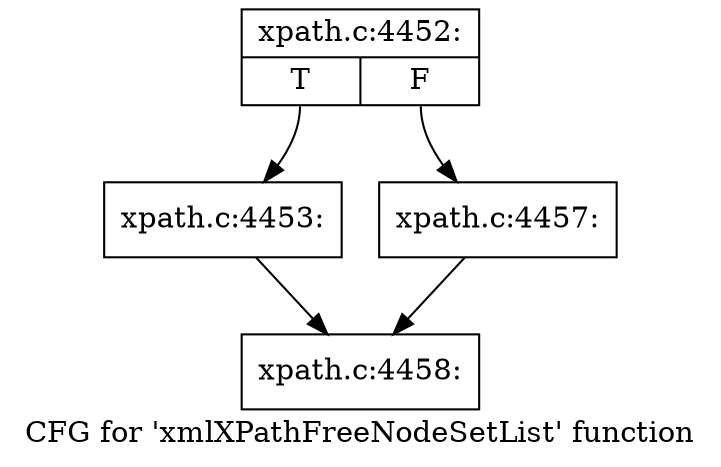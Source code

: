 digraph "CFG for 'xmlXPathFreeNodeSetList' function" {
	label="CFG for 'xmlXPathFreeNodeSetList' function";

	Node0x55e6b2595530 [shape=record,label="{xpath.c:4452:|{<s0>T|<s1>F}}"];
	Node0x55e6b2595530:s0 -> Node0x55e6b2595000;
	Node0x55e6b2595530:s1 -> Node0x55e6b25949f0;
	Node0x55e6b2595000 [shape=record,label="{xpath.c:4453:}"];
	Node0x55e6b2595000 -> Node0x55e6b2596d80;
	Node0x55e6b25949f0 [shape=record,label="{xpath.c:4457:}"];
	Node0x55e6b25949f0 -> Node0x55e6b2596d80;
	Node0x55e6b2596d80 [shape=record,label="{xpath.c:4458:}"];
}
